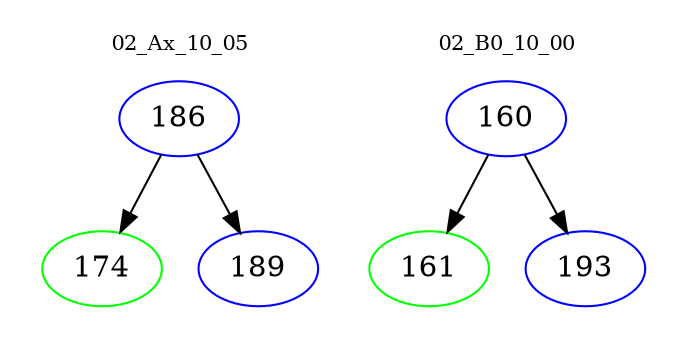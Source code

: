 digraph{
subgraph cluster_0 {
color = white
label = "02_Ax_10_05";
fontsize=10;
T0_186 [label="186", color="blue"]
T0_186 -> T0_174 [color="black"]
T0_174 [label="174", color="green"]
T0_186 -> T0_189 [color="black"]
T0_189 [label="189", color="blue"]
}
subgraph cluster_1 {
color = white
label = "02_B0_10_00";
fontsize=10;
T1_160 [label="160", color="blue"]
T1_160 -> T1_161 [color="black"]
T1_161 [label="161", color="green"]
T1_160 -> T1_193 [color="black"]
T1_193 [label="193", color="blue"]
}
}
